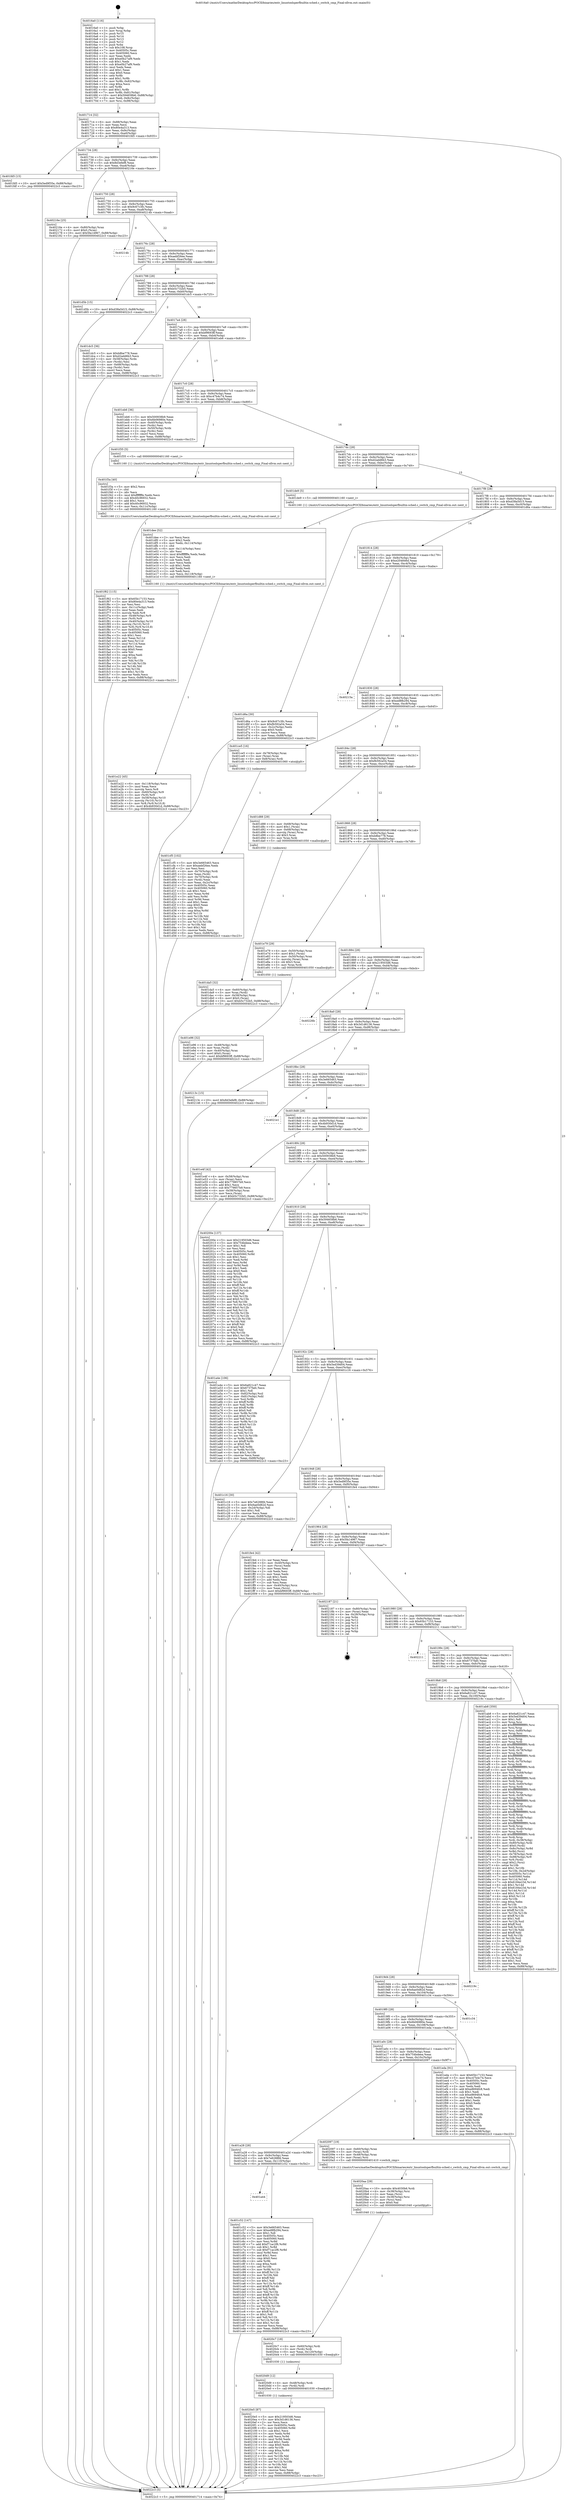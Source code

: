 digraph "0x4016a0" {
  label = "0x4016a0 (/mnt/c/Users/mathe/Desktop/tcc/POCII/binaries/extr_linuxtoolsperfbuiltin-sched.c_switch_cmp_Final-ollvm.out::main(0))"
  labelloc = "t"
  node[shape=record]

  Entry [label="",width=0.3,height=0.3,shape=circle,fillcolor=black,style=filled]
  "0x401714" [label="{
     0x401714 [32]\l
     | [instrs]\l
     &nbsp;&nbsp;0x401714 \<+6\>: mov -0x88(%rbp),%eax\l
     &nbsp;&nbsp;0x40171a \<+2\>: mov %eax,%ecx\l
     &nbsp;&nbsp;0x40171c \<+6\>: sub $0x80e4a313,%ecx\l
     &nbsp;&nbsp;0x401722 \<+6\>: mov %eax,-0x9c(%rbp)\l
     &nbsp;&nbsp;0x401728 \<+6\>: mov %ecx,-0xa0(%rbp)\l
     &nbsp;&nbsp;0x40172e \<+6\>: je 0000000000401fd5 \<main+0x935\>\l
  }"]
  "0x401fd5" [label="{
     0x401fd5 [15]\l
     | [instrs]\l
     &nbsp;&nbsp;0x401fd5 \<+10\>: movl $0x5ed9f35e,-0x88(%rbp)\l
     &nbsp;&nbsp;0x401fdf \<+5\>: jmp 00000000004022c3 \<main+0xc23\>\l
  }"]
  "0x401734" [label="{
     0x401734 [28]\l
     | [instrs]\l
     &nbsp;&nbsp;0x401734 \<+5\>: jmp 0000000000401739 \<main+0x99\>\l
     &nbsp;&nbsp;0x401739 \<+6\>: mov -0x9c(%rbp),%eax\l
     &nbsp;&nbsp;0x40173f \<+5\>: sub $0x8d3efef8,%eax\l
     &nbsp;&nbsp;0x401744 \<+6\>: mov %eax,-0xa4(%rbp)\l
     &nbsp;&nbsp;0x40174a \<+6\>: je 000000000040216e \<main+0xace\>\l
  }"]
  Exit [label="",width=0.3,height=0.3,shape=circle,fillcolor=black,style=filled,peripheries=2]
  "0x40216e" [label="{
     0x40216e [25]\l
     | [instrs]\l
     &nbsp;&nbsp;0x40216e \<+4\>: mov -0x80(%rbp),%rax\l
     &nbsp;&nbsp;0x402172 \<+6\>: movl $0x0,(%rax)\l
     &nbsp;&nbsp;0x402178 \<+10\>: movl $0x5fa14967,-0x88(%rbp)\l
     &nbsp;&nbsp;0x402182 \<+5\>: jmp 00000000004022c3 \<main+0xc23\>\l
  }"]
  "0x401750" [label="{
     0x401750 [28]\l
     | [instrs]\l
     &nbsp;&nbsp;0x401750 \<+5\>: jmp 0000000000401755 \<main+0xb5\>\l
     &nbsp;&nbsp;0x401755 \<+6\>: mov -0x9c(%rbp),%eax\l
     &nbsp;&nbsp;0x40175b \<+5\>: sub $0x9c67c3fc,%eax\l
     &nbsp;&nbsp;0x401760 \<+6\>: mov %eax,-0xa8(%rbp)\l
     &nbsp;&nbsp;0x401766 \<+6\>: je 000000000040214b \<main+0xaab\>\l
  }"]
  "0x4020e5" [label="{
     0x4020e5 [87]\l
     | [instrs]\l
     &nbsp;&nbsp;0x4020e5 \<+5\>: mov $0x219503d6,%eax\l
     &nbsp;&nbsp;0x4020ea \<+5\>: mov $0x3d1d6136,%esi\l
     &nbsp;&nbsp;0x4020ef \<+2\>: xor %ecx,%ecx\l
     &nbsp;&nbsp;0x4020f1 \<+7\>: mov 0x40505c,%edx\l
     &nbsp;&nbsp;0x4020f8 \<+8\>: mov 0x405060,%r8d\l
     &nbsp;&nbsp;0x402100 \<+3\>: sub $0x1,%ecx\l
     &nbsp;&nbsp;0x402103 \<+3\>: mov %edx,%r9d\l
     &nbsp;&nbsp;0x402106 \<+3\>: add %ecx,%r9d\l
     &nbsp;&nbsp;0x402109 \<+4\>: imul %r9d,%edx\l
     &nbsp;&nbsp;0x40210d \<+3\>: and $0x1,%edx\l
     &nbsp;&nbsp;0x402110 \<+3\>: cmp $0x0,%edx\l
     &nbsp;&nbsp;0x402113 \<+4\>: sete %r10b\l
     &nbsp;&nbsp;0x402117 \<+4\>: cmp $0xa,%r8d\l
     &nbsp;&nbsp;0x40211b \<+4\>: setl %r11b\l
     &nbsp;&nbsp;0x40211f \<+3\>: mov %r10b,%bl\l
     &nbsp;&nbsp;0x402122 \<+3\>: and %r11b,%bl\l
     &nbsp;&nbsp;0x402125 \<+3\>: xor %r11b,%r10b\l
     &nbsp;&nbsp;0x402128 \<+3\>: or %r10b,%bl\l
     &nbsp;&nbsp;0x40212b \<+3\>: test $0x1,%bl\l
     &nbsp;&nbsp;0x40212e \<+3\>: cmovne %esi,%eax\l
     &nbsp;&nbsp;0x402131 \<+6\>: mov %eax,-0x88(%rbp)\l
     &nbsp;&nbsp;0x402137 \<+5\>: jmp 00000000004022c3 \<main+0xc23\>\l
  }"]
  "0x40214b" [label="{
     0x40214b\l
  }", style=dashed]
  "0x40176c" [label="{
     0x40176c [28]\l
     | [instrs]\l
     &nbsp;&nbsp;0x40176c \<+5\>: jmp 0000000000401771 \<main+0xd1\>\l
     &nbsp;&nbsp;0x401771 \<+6\>: mov -0x9c(%rbp),%eax\l
     &nbsp;&nbsp;0x401777 \<+5\>: sub $0xaebf26ee,%eax\l
     &nbsp;&nbsp;0x40177c \<+6\>: mov %eax,-0xac(%rbp)\l
     &nbsp;&nbsp;0x401782 \<+6\>: je 0000000000401d5b \<main+0x6bb\>\l
  }"]
  "0x4020d9" [label="{
     0x4020d9 [12]\l
     | [instrs]\l
     &nbsp;&nbsp;0x4020d9 \<+4\>: mov -0x48(%rbp),%rdi\l
     &nbsp;&nbsp;0x4020dd \<+3\>: mov (%rdi),%rdi\l
     &nbsp;&nbsp;0x4020e0 \<+5\>: call 0000000000401030 \<free@plt\>\l
     | [calls]\l
     &nbsp;&nbsp;0x401030 \{1\} (unknown)\l
  }"]
  "0x401d5b" [label="{
     0x401d5b [15]\l
     | [instrs]\l
     &nbsp;&nbsp;0x401d5b \<+10\>: movl $0xd38a5d15,-0x88(%rbp)\l
     &nbsp;&nbsp;0x401d65 \<+5\>: jmp 00000000004022c3 \<main+0xc23\>\l
  }"]
  "0x401788" [label="{
     0x401788 [28]\l
     | [instrs]\l
     &nbsp;&nbsp;0x401788 \<+5\>: jmp 000000000040178d \<main+0xed\>\l
     &nbsp;&nbsp;0x40178d \<+6\>: mov -0x9c(%rbp),%eax\l
     &nbsp;&nbsp;0x401793 \<+5\>: sub $0xb5c732b5,%eax\l
     &nbsp;&nbsp;0x401798 \<+6\>: mov %eax,-0xb0(%rbp)\l
     &nbsp;&nbsp;0x40179e \<+6\>: je 0000000000401dc5 \<main+0x725\>\l
  }"]
  "0x4020c7" [label="{
     0x4020c7 [18]\l
     | [instrs]\l
     &nbsp;&nbsp;0x4020c7 \<+4\>: mov -0x60(%rbp),%rdi\l
     &nbsp;&nbsp;0x4020cb \<+3\>: mov (%rdi),%rdi\l
     &nbsp;&nbsp;0x4020ce \<+6\>: mov %eax,-0x120(%rbp)\l
     &nbsp;&nbsp;0x4020d4 \<+5\>: call 0000000000401030 \<free@plt\>\l
     | [calls]\l
     &nbsp;&nbsp;0x401030 \{1\} (unknown)\l
  }"]
  "0x401dc5" [label="{
     0x401dc5 [36]\l
     | [instrs]\l
     &nbsp;&nbsp;0x401dc5 \<+5\>: mov $0xb8be778,%eax\l
     &nbsp;&nbsp;0x401dca \<+5\>: mov $0xd2add6b3,%ecx\l
     &nbsp;&nbsp;0x401dcf \<+4\>: mov -0x58(%rbp),%rdx\l
     &nbsp;&nbsp;0x401dd3 \<+2\>: mov (%rdx),%esi\l
     &nbsp;&nbsp;0x401dd5 \<+4\>: mov -0x68(%rbp),%rdx\l
     &nbsp;&nbsp;0x401dd9 \<+2\>: cmp (%rdx),%esi\l
     &nbsp;&nbsp;0x401ddb \<+3\>: cmovl %ecx,%eax\l
     &nbsp;&nbsp;0x401dde \<+6\>: mov %eax,-0x88(%rbp)\l
     &nbsp;&nbsp;0x401de4 \<+5\>: jmp 00000000004022c3 \<main+0xc23\>\l
  }"]
  "0x4017a4" [label="{
     0x4017a4 [28]\l
     | [instrs]\l
     &nbsp;&nbsp;0x4017a4 \<+5\>: jmp 00000000004017a9 \<main+0x109\>\l
     &nbsp;&nbsp;0x4017a9 \<+6\>: mov -0x9c(%rbp),%eax\l
     &nbsp;&nbsp;0x4017af \<+5\>: sub $0xbf9693ff,%eax\l
     &nbsp;&nbsp;0x4017b4 \<+6\>: mov %eax,-0xb4(%rbp)\l
     &nbsp;&nbsp;0x4017ba \<+6\>: je 0000000000401eb6 \<main+0x816\>\l
  }"]
  "0x4020aa" [label="{
     0x4020aa [29]\l
     | [instrs]\l
     &nbsp;&nbsp;0x4020aa \<+10\>: movabs $0x4030b6,%rdi\l
     &nbsp;&nbsp;0x4020b4 \<+4\>: mov -0x38(%rbp),%rsi\l
     &nbsp;&nbsp;0x4020b8 \<+2\>: mov %eax,(%rsi)\l
     &nbsp;&nbsp;0x4020ba \<+4\>: mov -0x38(%rbp),%rsi\l
     &nbsp;&nbsp;0x4020be \<+2\>: mov (%rsi),%esi\l
     &nbsp;&nbsp;0x4020c0 \<+2\>: mov $0x0,%al\l
     &nbsp;&nbsp;0x4020c2 \<+5\>: call 0000000000401040 \<printf@plt\>\l
     | [calls]\l
     &nbsp;&nbsp;0x401040 \{1\} (unknown)\l
  }"]
  "0x401eb6" [label="{
     0x401eb6 [36]\l
     | [instrs]\l
     &nbsp;&nbsp;0x401eb6 \<+5\>: mov $0x500938b9,%eax\l
     &nbsp;&nbsp;0x401ebb \<+5\>: mov $0x6b06980e,%ecx\l
     &nbsp;&nbsp;0x401ec0 \<+4\>: mov -0x40(%rbp),%rdx\l
     &nbsp;&nbsp;0x401ec4 \<+2\>: mov (%rdx),%esi\l
     &nbsp;&nbsp;0x401ec6 \<+4\>: mov -0x50(%rbp),%rdx\l
     &nbsp;&nbsp;0x401eca \<+2\>: cmp (%rdx),%esi\l
     &nbsp;&nbsp;0x401ecc \<+3\>: cmovl %ecx,%eax\l
     &nbsp;&nbsp;0x401ecf \<+6\>: mov %eax,-0x88(%rbp)\l
     &nbsp;&nbsp;0x401ed5 \<+5\>: jmp 00000000004022c3 \<main+0xc23\>\l
  }"]
  "0x4017c0" [label="{
     0x4017c0 [28]\l
     | [instrs]\l
     &nbsp;&nbsp;0x4017c0 \<+5\>: jmp 00000000004017c5 \<main+0x125\>\l
     &nbsp;&nbsp;0x4017c5 \<+6\>: mov -0x9c(%rbp),%eax\l
     &nbsp;&nbsp;0x4017cb \<+5\>: sub $0xc47b4c74,%eax\l
     &nbsp;&nbsp;0x4017d0 \<+6\>: mov %eax,-0xb8(%rbp)\l
     &nbsp;&nbsp;0x4017d6 \<+6\>: je 0000000000401f35 \<main+0x895\>\l
  }"]
  "0x401f62" [label="{
     0x401f62 [115]\l
     | [instrs]\l
     &nbsp;&nbsp;0x401f62 \<+5\>: mov $0x65b17153,%ecx\l
     &nbsp;&nbsp;0x401f67 \<+5\>: mov $0x80e4a313,%edx\l
     &nbsp;&nbsp;0x401f6c \<+2\>: xor %esi,%esi\l
     &nbsp;&nbsp;0x401f6e \<+6\>: mov -0x11c(%rbp),%edi\l
     &nbsp;&nbsp;0x401f74 \<+3\>: imul %eax,%edi\l
     &nbsp;&nbsp;0x401f77 \<+3\>: movslq %edi,%r8\l
     &nbsp;&nbsp;0x401f7a \<+4\>: mov -0x48(%rbp),%r9\l
     &nbsp;&nbsp;0x401f7e \<+3\>: mov (%r9),%r9\l
     &nbsp;&nbsp;0x401f81 \<+4\>: mov -0x40(%rbp),%r10\l
     &nbsp;&nbsp;0x401f85 \<+3\>: movslq (%r10),%r10\l
     &nbsp;&nbsp;0x401f88 \<+4\>: mov %r8,(%r9,%r10,8)\l
     &nbsp;&nbsp;0x401f8c \<+7\>: mov 0x40505c,%eax\l
     &nbsp;&nbsp;0x401f93 \<+7\>: mov 0x405060,%edi\l
     &nbsp;&nbsp;0x401f9a \<+3\>: sub $0x1,%esi\l
     &nbsp;&nbsp;0x401f9d \<+3\>: mov %eax,%r11d\l
     &nbsp;&nbsp;0x401fa0 \<+3\>: add %esi,%r11d\l
     &nbsp;&nbsp;0x401fa3 \<+4\>: imul %r11d,%eax\l
     &nbsp;&nbsp;0x401fa7 \<+3\>: and $0x1,%eax\l
     &nbsp;&nbsp;0x401faa \<+3\>: cmp $0x0,%eax\l
     &nbsp;&nbsp;0x401fad \<+3\>: sete %bl\l
     &nbsp;&nbsp;0x401fb0 \<+3\>: cmp $0xa,%edi\l
     &nbsp;&nbsp;0x401fb3 \<+4\>: setl %r14b\l
     &nbsp;&nbsp;0x401fb7 \<+3\>: mov %bl,%r15b\l
     &nbsp;&nbsp;0x401fba \<+3\>: and %r14b,%r15b\l
     &nbsp;&nbsp;0x401fbd \<+3\>: xor %r14b,%bl\l
     &nbsp;&nbsp;0x401fc0 \<+3\>: or %bl,%r15b\l
     &nbsp;&nbsp;0x401fc3 \<+4\>: test $0x1,%r15b\l
     &nbsp;&nbsp;0x401fc7 \<+3\>: cmovne %edx,%ecx\l
     &nbsp;&nbsp;0x401fca \<+6\>: mov %ecx,-0x88(%rbp)\l
     &nbsp;&nbsp;0x401fd0 \<+5\>: jmp 00000000004022c3 \<main+0xc23\>\l
  }"]
  "0x401f35" [label="{
     0x401f35 [5]\l
     | [instrs]\l
     &nbsp;&nbsp;0x401f35 \<+5\>: call 0000000000401160 \<next_i\>\l
     | [calls]\l
     &nbsp;&nbsp;0x401160 \{1\} (/mnt/c/Users/mathe/Desktop/tcc/POCII/binaries/extr_linuxtoolsperfbuiltin-sched.c_switch_cmp_Final-ollvm.out::next_i)\l
  }"]
  "0x4017dc" [label="{
     0x4017dc [28]\l
     | [instrs]\l
     &nbsp;&nbsp;0x4017dc \<+5\>: jmp 00000000004017e1 \<main+0x141\>\l
     &nbsp;&nbsp;0x4017e1 \<+6\>: mov -0x9c(%rbp),%eax\l
     &nbsp;&nbsp;0x4017e7 \<+5\>: sub $0xd2add6b3,%eax\l
     &nbsp;&nbsp;0x4017ec \<+6\>: mov %eax,-0xbc(%rbp)\l
     &nbsp;&nbsp;0x4017f2 \<+6\>: je 0000000000401de9 \<main+0x749\>\l
  }"]
  "0x401f3a" [label="{
     0x401f3a [40]\l
     | [instrs]\l
     &nbsp;&nbsp;0x401f3a \<+5\>: mov $0x2,%ecx\l
     &nbsp;&nbsp;0x401f3f \<+1\>: cltd\l
     &nbsp;&nbsp;0x401f40 \<+2\>: idiv %ecx\l
     &nbsp;&nbsp;0x401f42 \<+6\>: imul $0xfffffffe,%edx,%ecx\l
     &nbsp;&nbsp;0x401f48 \<+6\>: sub $0x40c96932,%ecx\l
     &nbsp;&nbsp;0x401f4e \<+3\>: add $0x1,%ecx\l
     &nbsp;&nbsp;0x401f51 \<+6\>: add $0x40c96932,%ecx\l
     &nbsp;&nbsp;0x401f57 \<+6\>: mov %ecx,-0x11c(%rbp)\l
     &nbsp;&nbsp;0x401f5d \<+5\>: call 0000000000401160 \<next_i\>\l
     | [calls]\l
     &nbsp;&nbsp;0x401160 \{1\} (/mnt/c/Users/mathe/Desktop/tcc/POCII/binaries/extr_linuxtoolsperfbuiltin-sched.c_switch_cmp_Final-ollvm.out::next_i)\l
  }"]
  "0x401de9" [label="{
     0x401de9 [5]\l
     | [instrs]\l
     &nbsp;&nbsp;0x401de9 \<+5\>: call 0000000000401160 \<next_i\>\l
     | [calls]\l
     &nbsp;&nbsp;0x401160 \{1\} (/mnt/c/Users/mathe/Desktop/tcc/POCII/binaries/extr_linuxtoolsperfbuiltin-sched.c_switch_cmp_Final-ollvm.out::next_i)\l
  }"]
  "0x4017f8" [label="{
     0x4017f8 [28]\l
     | [instrs]\l
     &nbsp;&nbsp;0x4017f8 \<+5\>: jmp 00000000004017fd \<main+0x15d\>\l
     &nbsp;&nbsp;0x4017fd \<+6\>: mov -0x9c(%rbp),%eax\l
     &nbsp;&nbsp;0x401803 \<+5\>: sub $0xd38a5d15,%eax\l
     &nbsp;&nbsp;0x401808 \<+6\>: mov %eax,-0xc0(%rbp)\l
     &nbsp;&nbsp;0x40180e \<+6\>: je 0000000000401d6a \<main+0x6ca\>\l
  }"]
  "0x401e96" [label="{
     0x401e96 [32]\l
     | [instrs]\l
     &nbsp;&nbsp;0x401e96 \<+4\>: mov -0x48(%rbp),%rdi\l
     &nbsp;&nbsp;0x401e9a \<+3\>: mov %rax,(%rdi)\l
     &nbsp;&nbsp;0x401e9d \<+4\>: mov -0x40(%rbp),%rax\l
     &nbsp;&nbsp;0x401ea1 \<+6\>: movl $0x0,(%rax)\l
     &nbsp;&nbsp;0x401ea7 \<+10\>: movl $0xbf9693ff,-0x88(%rbp)\l
     &nbsp;&nbsp;0x401eb1 \<+5\>: jmp 00000000004022c3 \<main+0xc23\>\l
  }"]
  "0x401d6a" [label="{
     0x401d6a [30]\l
     | [instrs]\l
     &nbsp;&nbsp;0x401d6a \<+5\>: mov $0x9c67c3fc,%eax\l
     &nbsp;&nbsp;0x401d6f \<+5\>: mov $0xfb592a54,%ecx\l
     &nbsp;&nbsp;0x401d74 \<+3\>: mov -0x2c(%rbp),%edx\l
     &nbsp;&nbsp;0x401d77 \<+3\>: cmp $0x0,%edx\l
     &nbsp;&nbsp;0x401d7a \<+3\>: cmove %ecx,%eax\l
     &nbsp;&nbsp;0x401d7d \<+6\>: mov %eax,-0x88(%rbp)\l
     &nbsp;&nbsp;0x401d83 \<+5\>: jmp 00000000004022c3 \<main+0xc23\>\l
  }"]
  "0x401814" [label="{
     0x401814 [28]\l
     | [instrs]\l
     &nbsp;&nbsp;0x401814 \<+5\>: jmp 0000000000401819 \<main+0x179\>\l
     &nbsp;&nbsp;0x401819 \<+6\>: mov -0x9c(%rbp),%eax\l
     &nbsp;&nbsp;0x40181f \<+5\>: sub $0xe204846d,%eax\l
     &nbsp;&nbsp;0x401824 \<+6\>: mov %eax,-0xc4(%rbp)\l
     &nbsp;&nbsp;0x40182a \<+6\>: je 000000000040215a \<main+0xaba\>\l
  }"]
  "0x401e22" [label="{
     0x401e22 [45]\l
     | [instrs]\l
     &nbsp;&nbsp;0x401e22 \<+6\>: mov -0x118(%rbp),%ecx\l
     &nbsp;&nbsp;0x401e28 \<+3\>: imul %eax,%ecx\l
     &nbsp;&nbsp;0x401e2b \<+3\>: movslq %ecx,%r8\l
     &nbsp;&nbsp;0x401e2e \<+4\>: mov -0x60(%rbp),%r9\l
     &nbsp;&nbsp;0x401e32 \<+3\>: mov (%r9),%r9\l
     &nbsp;&nbsp;0x401e35 \<+4\>: mov -0x58(%rbp),%r10\l
     &nbsp;&nbsp;0x401e39 \<+3\>: movslq (%r10),%r10\l
     &nbsp;&nbsp;0x401e3c \<+4\>: mov %r8,(%r9,%r10,8)\l
     &nbsp;&nbsp;0x401e40 \<+10\>: movl $0x4b930d1d,-0x88(%rbp)\l
     &nbsp;&nbsp;0x401e4a \<+5\>: jmp 00000000004022c3 \<main+0xc23\>\l
  }"]
  "0x40215a" [label="{
     0x40215a\l
  }", style=dashed]
  "0x401830" [label="{
     0x401830 [28]\l
     | [instrs]\l
     &nbsp;&nbsp;0x401830 \<+5\>: jmp 0000000000401835 \<main+0x195\>\l
     &nbsp;&nbsp;0x401835 \<+6\>: mov -0x9c(%rbp),%eax\l
     &nbsp;&nbsp;0x40183b \<+5\>: sub $0xed8fb294,%eax\l
     &nbsp;&nbsp;0x401840 \<+6\>: mov %eax,-0xc8(%rbp)\l
     &nbsp;&nbsp;0x401846 \<+6\>: je 0000000000401ce5 \<main+0x645\>\l
  }"]
  "0x401dee" [label="{
     0x401dee [52]\l
     | [instrs]\l
     &nbsp;&nbsp;0x401dee \<+2\>: xor %ecx,%ecx\l
     &nbsp;&nbsp;0x401df0 \<+5\>: mov $0x2,%edx\l
     &nbsp;&nbsp;0x401df5 \<+6\>: mov %edx,-0x114(%rbp)\l
     &nbsp;&nbsp;0x401dfb \<+1\>: cltd\l
     &nbsp;&nbsp;0x401dfc \<+6\>: mov -0x114(%rbp),%esi\l
     &nbsp;&nbsp;0x401e02 \<+2\>: idiv %esi\l
     &nbsp;&nbsp;0x401e04 \<+6\>: imul $0xfffffffe,%edx,%edx\l
     &nbsp;&nbsp;0x401e0a \<+2\>: mov %ecx,%edi\l
     &nbsp;&nbsp;0x401e0c \<+2\>: sub %edx,%edi\l
     &nbsp;&nbsp;0x401e0e \<+2\>: mov %ecx,%edx\l
     &nbsp;&nbsp;0x401e10 \<+3\>: sub $0x1,%edx\l
     &nbsp;&nbsp;0x401e13 \<+2\>: add %edx,%edi\l
     &nbsp;&nbsp;0x401e15 \<+2\>: sub %edi,%ecx\l
     &nbsp;&nbsp;0x401e17 \<+6\>: mov %ecx,-0x118(%rbp)\l
     &nbsp;&nbsp;0x401e1d \<+5\>: call 0000000000401160 \<next_i\>\l
     | [calls]\l
     &nbsp;&nbsp;0x401160 \{1\} (/mnt/c/Users/mathe/Desktop/tcc/POCII/binaries/extr_linuxtoolsperfbuiltin-sched.c_switch_cmp_Final-ollvm.out::next_i)\l
  }"]
  "0x401ce5" [label="{
     0x401ce5 [16]\l
     | [instrs]\l
     &nbsp;&nbsp;0x401ce5 \<+4\>: mov -0x78(%rbp),%rax\l
     &nbsp;&nbsp;0x401ce9 \<+3\>: mov (%rax),%rax\l
     &nbsp;&nbsp;0x401cec \<+4\>: mov 0x8(%rax),%rdi\l
     &nbsp;&nbsp;0x401cf0 \<+5\>: call 0000000000401060 \<atoi@plt\>\l
     | [calls]\l
     &nbsp;&nbsp;0x401060 \{1\} (unknown)\l
  }"]
  "0x40184c" [label="{
     0x40184c [28]\l
     | [instrs]\l
     &nbsp;&nbsp;0x40184c \<+5\>: jmp 0000000000401851 \<main+0x1b1\>\l
     &nbsp;&nbsp;0x401851 \<+6\>: mov -0x9c(%rbp),%eax\l
     &nbsp;&nbsp;0x401857 \<+5\>: sub $0xfb592a54,%eax\l
     &nbsp;&nbsp;0x40185c \<+6\>: mov %eax,-0xcc(%rbp)\l
     &nbsp;&nbsp;0x401862 \<+6\>: je 0000000000401d88 \<main+0x6e8\>\l
  }"]
  "0x401da5" [label="{
     0x401da5 [32]\l
     | [instrs]\l
     &nbsp;&nbsp;0x401da5 \<+4\>: mov -0x60(%rbp),%rdi\l
     &nbsp;&nbsp;0x401da9 \<+3\>: mov %rax,(%rdi)\l
     &nbsp;&nbsp;0x401dac \<+4\>: mov -0x58(%rbp),%rax\l
     &nbsp;&nbsp;0x401db0 \<+6\>: movl $0x0,(%rax)\l
     &nbsp;&nbsp;0x401db6 \<+10\>: movl $0xb5c732b5,-0x88(%rbp)\l
     &nbsp;&nbsp;0x401dc0 \<+5\>: jmp 00000000004022c3 \<main+0xc23\>\l
  }"]
  "0x401d88" [label="{
     0x401d88 [29]\l
     | [instrs]\l
     &nbsp;&nbsp;0x401d88 \<+4\>: mov -0x68(%rbp),%rax\l
     &nbsp;&nbsp;0x401d8c \<+6\>: movl $0x1,(%rax)\l
     &nbsp;&nbsp;0x401d92 \<+4\>: mov -0x68(%rbp),%rax\l
     &nbsp;&nbsp;0x401d96 \<+3\>: movslq (%rax),%rax\l
     &nbsp;&nbsp;0x401d99 \<+4\>: shl $0x3,%rax\l
     &nbsp;&nbsp;0x401d9d \<+3\>: mov %rax,%rdi\l
     &nbsp;&nbsp;0x401da0 \<+5\>: call 0000000000401050 \<malloc@plt\>\l
     | [calls]\l
     &nbsp;&nbsp;0x401050 \{1\} (unknown)\l
  }"]
  "0x401868" [label="{
     0x401868 [28]\l
     | [instrs]\l
     &nbsp;&nbsp;0x401868 \<+5\>: jmp 000000000040186d \<main+0x1cd\>\l
     &nbsp;&nbsp;0x40186d \<+6\>: mov -0x9c(%rbp),%eax\l
     &nbsp;&nbsp;0x401873 \<+5\>: sub $0xb8be778,%eax\l
     &nbsp;&nbsp;0x401878 \<+6\>: mov %eax,-0xd0(%rbp)\l
     &nbsp;&nbsp;0x40187e \<+6\>: je 0000000000401e79 \<main+0x7d9\>\l
  }"]
  "0x401cf5" [label="{
     0x401cf5 [102]\l
     | [instrs]\l
     &nbsp;&nbsp;0x401cf5 \<+5\>: mov $0x3e665463,%ecx\l
     &nbsp;&nbsp;0x401cfa \<+5\>: mov $0xaebf26ee,%edx\l
     &nbsp;&nbsp;0x401cff \<+2\>: xor %esi,%esi\l
     &nbsp;&nbsp;0x401d01 \<+4\>: mov -0x70(%rbp),%rdi\l
     &nbsp;&nbsp;0x401d05 \<+2\>: mov %eax,(%rdi)\l
     &nbsp;&nbsp;0x401d07 \<+4\>: mov -0x70(%rbp),%rdi\l
     &nbsp;&nbsp;0x401d0b \<+2\>: mov (%rdi),%eax\l
     &nbsp;&nbsp;0x401d0d \<+3\>: mov %eax,-0x2c(%rbp)\l
     &nbsp;&nbsp;0x401d10 \<+7\>: mov 0x40505c,%eax\l
     &nbsp;&nbsp;0x401d17 \<+8\>: mov 0x405060,%r8d\l
     &nbsp;&nbsp;0x401d1f \<+3\>: sub $0x1,%esi\l
     &nbsp;&nbsp;0x401d22 \<+3\>: mov %eax,%r9d\l
     &nbsp;&nbsp;0x401d25 \<+3\>: add %esi,%r9d\l
     &nbsp;&nbsp;0x401d28 \<+4\>: imul %r9d,%eax\l
     &nbsp;&nbsp;0x401d2c \<+3\>: and $0x1,%eax\l
     &nbsp;&nbsp;0x401d2f \<+3\>: cmp $0x0,%eax\l
     &nbsp;&nbsp;0x401d32 \<+4\>: sete %r10b\l
     &nbsp;&nbsp;0x401d36 \<+4\>: cmp $0xa,%r8d\l
     &nbsp;&nbsp;0x401d3a \<+4\>: setl %r11b\l
     &nbsp;&nbsp;0x401d3e \<+3\>: mov %r10b,%bl\l
     &nbsp;&nbsp;0x401d41 \<+3\>: and %r11b,%bl\l
     &nbsp;&nbsp;0x401d44 \<+3\>: xor %r11b,%r10b\l
     &nbsp;&nbsp;0x401d47 \<+3\>: or %r10b,%bl\l
     &nbsp;&nbsp;0x401d4a \<+3\>: test $0x1,%bl\l
     &nbsp;&nbsp;0x401d4d \<+3\>: cmovne %edx,%ecx\l
     &nbsp;&nbsp;0x401d50 \<+6\>: mov %ecx,-0x88(%rbp)\l
     &nbsp;&nbsp;0x401d56 \<+5\>: jmp 00000000004022c3 \<main+0xc23\>\l
  }"]
  "0x401e79" [label="{
     0x401e79 [29]\l
     | [instrs]\l
     &nbsp;&nbsp;0x401e79 \<+4\>: mov -0x50(%rbp),%rax\l
     &nbsp;&nbsp;0x401e7d \<+6\>: movl $0x1,(%rax)\l
     &nbsp;&nbsp;0x401e83 \<+4\>: mov -0x50(%rbp),%rax\l
     &nbsp;&nbsp;0x401e87 \<+3\>: movslq (%rax),%rax\l
     &nbsp;&nbsp;0x401e8a \<+4\>: shl $0x3,%rax\l
     &nbsp;&nbsp;0x401e8e \<+3\>: mov %rax,%rdi\l
     &nbsp;&nbsp;0x401e91 \<+5\>: call 0000000000401050 \<malloc@plt\>\l
     | [calls]\l
     &nbsp;&nbsp;0x401050 \{1\} (unknown)\l
  }"]
  "0x401884" [label="{
     0x401884 [28]\l
     | [instrs]\l
     &nbsp;&nbsp;0x401884 \<+5\>: jmp 0000000000401889 \<main+0x1e9\>\l
     &nbsp;&nbsp;0x401889 \<+6\>: mov -0x9c(%rbp),%eax\l
     &nbsp;&nbsp;0x40188f \<+5\>: sub $0x219503d6,%eax\l
     &nbsp;&nbsp;0x401894 \<+6\>: mov %eax,-0xd4(%rbp)\l
     &nbsp;&nbsp;0x40189a \<+6\>: je 000000000040226b \<main+0xbcb\>\l
  }"]
  "0x401a44" [label="{
     0x401a44\l
  }", style=dashed]
  "0x40226b" [label="{
     0x40226b\l
  }", style=dashed]
  "0x4018a0" [label="{
     0x4018a0 [28]\l
     | [instrs]\l
     &nbsp;&nbsp;0x4018a0 \<+5\>: jmp 00000000004018a5 \<main+0x205\>\l
     &nbsp;&nbsp;0x4018a5 \<+6\>: mov -0x9c(%rbp),%eax\l
     &nbsp;&nbsp;0x4018ab \<+5\>: sub $0x3d1d6136,%eax\l
     &nbsp;&nbsp;0x4018b0 \<+6\>: mov %eax,-0xd8(%rbp)\l
     &nbsp;&nbsp;0x4018b6 \<+6\>: je 000000000040213c \<main+0xa9c\>\l
  }"]
  "0x401c52" [label="{
     0x401c52 [147]\l
     | [instrs]\l
     &nbsp;&nbsp;0x401c52 \<+5\>: mov $0x3e665463,%eax\l
     &nbsp;&nbsp;0x401c57 \<+5\>: mov $0xed8fb294,%ecx\l
     &nbsp;&nbsp;0x401c5c \<+2\>: mov $0x1,%dl\l
     &nbsp;&nbsp;0x401c5e \<+7\>: mov 0x40505c,%esi\l
     &nbsp;&nbsp;0x401c65 \<+7\>: mov 0x405060,%edi\l
     &nbsp;&nbsp;0x401c6c \<+3\>: mov %esi,%r8d\l
     &nbsp;&nbsp;0x401c6f \<+7\>: add $0xf71ac2f6,%r8d\l
     &nbsp;&nbsp;0x401c76 \<+4\>: sub $0x1,%r8d\l
     &nbsp;&nbsp;0x401c7a \<+7\>: sub $0xf71ac2f6,%r8d\l
     &nbsp;&nbsp;0x401c81 \<+4\>: imul %r8d,%esi\l
     &nbsp;&nbsp;0x401c85 \<+3\>: and $0x1,%esi\l
     &nbsp;&nbsp;0x401c88 \<+3\>: cmp $0x0,%esi\l
     &nbsp;&nbsp;0x401c8b \<+4\>: sete %r9b\l
     &nbsp;&nbsp;0x401c8f \<+3\>: cmp $0xa,%edi\l
     &nbsp;&nbsp;0x401c92 \<+4\>: setl %r10b\l
     &nbsp;&nbsp;0x401c96 \<+3\>: mov %r9b,%r11b\l
     &nbsp;&nbsp;0x401c99 \<+4\>: xor $0xff,%r11b\l
     &nbsp;&nbsp;0x401c9d \<+3\>: mov %r10b,%bl\l
     &nbsp;&nbsp;0x401ca0 \<+3\>: xor $0xff,%bl\l
     &nbsp;&nbsp;0x401ca3 \<+3\>: xor $0x1,%dl\l
     &nbsp;&nbsp;0x401ca6 \<+3\>: mov %r11b,%r14b\l
     &nbsp;&nbsp;0x401ca9 \<+4\>: and $0xff,%r14b\l
     &nbsp;&nbsp;0x401cad \<+3\>: and %dl,%r9b\l
     &nbsp;&nbsp;0x401cb0 \<+3\>: mov %bl,%r15b\l
     &nbsp;&nbsp;0x401cb3 \<+4\>: and $0xff,%r15b\l
     &nbsp;&nbsp;0x401cb7 \<+3\>: and %dl,%r10b\l
     &nbsp;&nbsp;0x401cba \<+3\>: or %r9b,%r14b\l
     &nbsp;&nbsp;0x401cbd \<+3\>: or %r10b,%r15b\l
     &nbsp;&nbsp;0x401cc0 \<+3\>: xor %r15b,%r14b\l
     &nbsp;&nbsp;0x401cc3 \<+3\>: or %bl,%r11b\l
     &nbsp;&nbsp;0x401cc6 \<+4\>: xor $0xff,%r11b\l
     &nbsp;&nbsp;0x401cca \<+3\>: or $0x1,%dl\l
     &nbsp;&nbsp;0x401ccd \<+3\>: and %dl,%r11b\l
     &nbsp;&nbsp;0x401cd0 \<+3\>: or %r11b,%r14b\l
     &nbsp;&nbsp;0x401cd3 \<+4\>: test $0x1,%r14b\l
     &nbsp;&nbsp;0x401cd7 \<+3\>: cmovne %ecx,%eax\l
     &nbsp;&nbsp;0x401cda \<+6\>: mov %eax,-0x88(%rbp)\l
     &nbsp;&nbsp;0x401ce0 \<+5\>: jmp 00000000004022c3 \<main+0xc23\>\l
  }"]
  "0x40213c" [label="{
     0x40213c [15]\l
     | [instrs]\l
     &nbsp;&nbsp;0x40213c \<+10\>: movl $0x8d3efef8,-0x88(%rbp)\l
     &nbsp;&nbsp;0x402146 \<+5\>: jmp 00000000004022c3 \<main+0xc23\>\l
  }"]
  "0x4018bc" [label="{
     0x4018bc [28]\l
     | [instrs]\l
     &nbsp;&nbsp;0x4018bc \<+5\>: jmp 00000000004018c1 \<main+0x221\>\l
     &nbsp;&nbsp;0x4018c1 \<+6\>: mov -0x9c(%rbp),%eax\l
     &nbsp;&nbsp;0x4018c7 \<+5\>: sub $0x3e665463,%eax\l
     &nbsp;&nbsp;0x4018cc \<+6\>: mov %eax,-0xdc(%rbp)\l
     &nbsp;&nbsp;0x4018d2 \<+6\>: je 00000000004021e1 \<main+0xb41\>\l
  }"]
  "0x401a28" [label="{
     0x401a28 [28]\l
     | [instrs]\l
     &nbsp;&nbsp;0x401a28 \<+5\>: jmp 0000000000401a2d \<main+0x38d\>\l
     &nbsp;&nbsp;0x401a2d \<+6\>: mov -0x9c(%rbp),%eax\l
     &nbsp;&nbsp;0x401a33 \<+5\>: sub $0x7e6288fd,%eax\l
     &nbsp;&nbsp;0x401a38 \<+6\>: mov %eax,-0x110(%rbp)\l
     &nbsp;&nbsp;0x401a3e \<+6\>: je 0000000000401c52 \<main+0x5b2\>\l
  }"]
  "0x4021e1" [label="{
     0x4021e1\l
  }", style=dashed]
  "0x4018d8" [label="{
     0x4018d8 [28]\l
     | [instrs]\l
     &nbsp;&nbsp;0x4018d8 \<+5\>: jmp 00000000004018dd \<main+0x23d\>\l
     &nbsp;&nbsp;0x4018dd \<+6\>: mov -0x9c(%rbp),%eax\l
     &nbsp;&nbsp;0x4018e3 \<+5\>: sub $0x4b930d1d,%eax\l
     &nbsp;&nbsp;0x4018e8 \<+6\>: mov %eax,-0xe0(%rbp)\l
     &nbsp;&nbsp;0x4018ee \<+6\>: je 0000000000401e4f \<main+0x7af\>\l
  }"]
  "0x402097" [label="{
     0x402097 [19]\l
     | [instrs]\l
     &nbsp;&nbsp;0x402097 \<+4\>: mov -0x60(%rbp),%rax\l
     &nbsp;&nbsp;0x40209b \<+3\>: mov (%rax),%rdi\l
     &nbsp;&nbsp;0x40209e \<+4\>: mov -0x48(%rbp),%rax\l
     &nbsp;&nbsp;0x4020a2 \<+3\>: mov (%rax),%rsi\l
     &nbsp;&nbsp;0x4020a5 \<+5\>: call 0000000000401410 \<switch_cmp\>\l
     | [calls]\l
     &nbsp;&nbsp;0x401410 \{1\} (/mnt/c/Users/mathe/Desktop/tcc/POCII/binaries/extr_linuxtoolsperfbuiltin-sched.c_switch_cmp_Final-ollvm.out::switch_cmp)\l
  }"]
  "0x401e4f" [label="{
     0x401e4f [42]\l
     | [instrs]\l
     &nbsp;&nbsp;0x401e4f \<+4\>: mov -0x58(%rbp),%rax\l
     &nbsp;&nbsp;0x401e53 \<+2\>: mov (%rax),%ecx\l
     &nbsp;&nbsp;0x401e55 \<+6\>: add $0x779857b9,%ecx\l
     &nbsp;&nbsp;0x401e5b \<+3\>: add $0x1,%ecx\l
     &nbsp;&nbsp;0x401e5e \<+6\>: sub $0x779857b9,%ecx\l
     &nbsp;&nbsp;0x401e64 \<+4\>: mov -0x58(%rbp),%rax\l
     &nbsp;&nbsp;0x401e68 \<+2\>: mov %ecx,(%rax)\l
     &nbsp;&nbsp;0x401e6a \<+10\>: movl $0xb5c732b5,-0x88(%rbp)\l
     &nbsp;&nbsp;0x401e74 \<+5\>: jmp 00000000004022c3 \<main+0xc23\>\l
  }"]
  "0x4018f4" [label="{
     0x4018f4 [28]\l
     | [instrs]\l
     &nbsp;&nbsp;0x4018f4 \<+5\>: jmp 00000000004018f9 \<main+0x259\>\l
     &nbsp;&nbsp;0x4018f9 \<+6\>: mov -0x9c(%rbp),%eax\l
     &nbsp;&nbsp;0x4018ff \<+5\>: sub $0x500938b9,%eax\l
     &nbsp;&nbsp;0x401904 \<+6\>: mov %eax,-0xe4(%rbp)\l
     &nbsp;&nbsp;0x40190a \<+6\>: je 000000000040200e \<main+0x96e\>\l
  }"]
  "0x401a0c" [label="{
     0x401a0c [28]\l
     | [instrs]\l
     &nbsp;&nbsp;0x401a0c \<+5\>: jmp 0000000000401a11 \<main+0x371\>\l
     &nbsp;&nbsp;0x401a11 \<+6\>: mov -0x9c(%rbp),%eax\l
     &nbsp;&nbsp;0x401a17 \<+5\>: sub $0x754bdeea,%eax\l
     &nbsp;&nbsp;0x401a1c \<+6\>: mov %eax,-0x10c(%rbp)\l
     &nbsp;&nbsp;0x401a22 \<+6\>: je 0000000000402097 \<main+0x9f7\>\l
  }"]
  "0x40200e" [label="{
     0x40200e [137]\l
     | [instrs]\l
     &nbsp;&nbsp;0x40200e \<+5\>: mov $0x219503d6,%eax\l
     &nbsp;&nbsp;0x402013 \<+5\>: mov $0x754bdeea,%ecx\l
     &nbsp;&nbsp;0x402018 \<+2\>: mov $0x1,%dl\l
     &nbsp;&nbsp;0x40201a \<+2\>: xor %esi,%esi\l
     &nbsp;&nbsp;0x40201c \<+7\>: mov 0x40505c,%edi\l
     &nbsp;&nbsp;0x402023 \<+8\>: mov 0x405060,%r8d\l
     &nbsp;&nbsp;0x40202b \<+3\>: sub $0x1,%esi\l
     &nbsp;&nbsp;0x40202e \<+3\>: mov %edi,%r9d\l
     &nbsp;&nbsp;0x402031 \<+3\>: add %esi,%r9d\l
     &nbsp;&nbsp;0x402034 \<+4\>: imul %r9d,%edi\l
     &nbsp;&nbsp;0x402038 \<+3\>: and $0x1,%edi\l
     &nbsp;&nbsp;0x40203b \<+3\>: cmp $0x0,%edi\l
     &nbsp;&nbsp;0x40203e \<+4\>: sete %r10b\l
     &nbsp;&nbsp;0x402042 \<+4\>: cmp $0xa,%r8d\l
     &nbsp;&nbsp;0x402046 \<+4\>: setl %r11b\l
     &nbsp;&nbsp;0x40204a \<+3\>: mov %r10b,%bl\l
     &nbsp;&nbsp;0x40204d \<+3\>: xor $0xff,%bl\l
     &nbsp;&nbsp;0x402050 \<+3\>: mov %r11b,%r14b\l
     &nbsp;&nbsp;0x402053 \<+4\>: xor $0xff,%r14b\l
     &nbsp;&nbsp;0x402057 \<+3\>: xor $0x0,%dl\l
     &nbsp;&nbsp;0x40205a \<+3\>: mov %bl,%r15b\l
     &nbsp;&nbsp;0x40205d \<+4\>: and $0x0,%r15b\l
     &nbsp;&nbsp;0x402061 \<+3\>: and %dl,%r10b\l
     &nbsp;&nbsp;0x402064 \<+3\>: mov %r14b,%r12b\l
     &nbsp;&nbsp;0x402067 \<+4\>: and $0x0,%r12b\l
     &nbsp;&nbsp;0x40206b \<+3\>: and %dl,%r11b\l
     &nbsp;&nbsp;0x40206e \<+3\>: or %r10b,%r15b\l
     &nbsp;&nbsp;0x402071 \<+3\>: or %r11b,%r12b\l
     &nbsp;&nbsp;0x402074 \<+3\>: xor %r12b,%r15b\l
     &nbsp;&nbsp;0x402077 \<+3\>: or %r14b,%bl\l
     &nbsp;&nbsp;0x40207a \<+3\>: xor $0xff,%bl\l
     &nbsp;&nbsp;0x40207d \<+3\>: or $0x0,%dl\l
     &nbsp;&nbsp;0x402080 \<+2\>: and %dl,%bl\l
     &nbsp;&nbsp;0x402082 \<+3\>: or %bl,%r15b\l
     &nbsp;&nbsp;0x402085 \<+4\>: test $0x1,%r15b\l
     &nbsp;&nbsp;0x402089 \<+3\>: cmovne %ecx,%eax\l
     &nbsp;&nbsp;0x40208c \<+6\>: mov %eax,-0x88(%rbp)\l
     &nbsp;&nbsp;0x402092 \<+5\>: jmp 00000000004022c3 \<main+0xc23\>\l
  }"]
  "0x401910" [label="{
     0x401910 [28]\l
     | [instrs]\l
     &nbsp;&nbsp;0x401910 \<+5\>: jmp 0000000000401915 \<main+0x275\>\l
     &nbsp;&nbsp;0x401915 \<+6\>: mov -0x9c(%rbp),%eax\l
     &nbsp;&nbsp;0x40191b \<+5\>: sub $0x594658b6,%eax\l
     &nbsp;&nbsp;0x401920 \<+6\>: mov %eax,-0xe8(%rbp)\l
     &nbsp;&nbsp;0x401926 \<+6\>: je 0000000000401a4e \<main+0x3ae\>\l
  }"]
  "0x401eda" [label="{
     0x401eda [91]\l
     | [instrs]\l
     &nbsp;&nbsp;0x401eda \<+5\>: mov $0x65b17153,%eax\l
     &nbsp;&nbsp;0x401edf \<+5\>: mov $0xc47b4c74,%ecx\l
     &nbsp;&nbsp;0x401ee4 \<+7\>: mov 0x40505c,%edx\l
     &nbsp;&nbsp;0x401eeb \<+7\>: mov 0x405060,%esi\l
     &nbsp;&nbsp;0x401ef2 \<+2\>: mov %edx,%edi\l
     &nbsp;&nbsp;0x401ef4 \<+6\>: add $0xe8694fc8,%edi\l
     &nbsp;&nbsp;0x401efa \<+3\>: sub $0x1,%edi\l
     &nbsp;&nbsp;0x401efd \<+6\>: sub $0xe8694fc8,%edi\l
     &nbsp;&nbsp;0x401f03 \<+3\>: imul %edi,%edx\l
     &nbsp;&nbsp;0x401f06 \<+3\>: and $0x1,%edx\l
     &nbsp;&nbsp;0x401f09 \<+3\>: cmp $0x0,%edx\l
     &nbsp;&nbsp;0x401f0c \<+4\>: sete %r8b\l
     &nbsp;&nbsp;0x401f10 \<+3\>: cmp $0xa,%esi\l
     &nbsp;&nbsp;0x401f13 \<+4\>: setl %r9b\l
     &nbsp;&nbsp;0x401f17 \<+3\>: mov %r8b,%r10b\l
     &nbsp;&nbsp;0x401f1a \<+3\>: and %r9b,%r10b\l
     &nbsp;&nbsp;0x401f1d \<+3\>: xor %r9b,%r8b\l
     &nbsp;&nbsp;0x401f20 \<+3\>: or %r8b,%r10b\l
     &nbsp;&nbsp;0x401f23 \<+4\>: test $0x1,%r10b\l
     &nbsp;&nbsp;0x401f27 \<+3\>: cmovne %ecx,%eax\l
     &nbsp;&nbsp;0x401f2a \<+6\>: mov %eax,-0x88(%rbp)\l
     &nbsp;&nbsp;0x401f30 \<+5\>: jmp 00000000004022c3 \<main+0xc23\>\l
  }"]
  "0x401a4e" [label="{
     0x401a4e [106]\l
     | [instrs]\l
     &nbsp;&nbsp;0x401a4e \<+5\>: mov $0x6a821c47,%eax\l
     &nbsp;&nbsp;0x401a53 \<+5\>: mov $0x6737fafc,%ecx\l
     &nbsp;&nbsp;0x401a58 \<+2\>: mov $0x1,%dl\l
     &nbsp;&nbsp;0x401a5a \<+7\>: mov -0x82(%rbp),%sil\l
     &nbsp;&nbsp;0x401a61 \<+7\>: mov -0x81(%rbp),%dil\l
     &nbsp;&nbsp;0x401a68 \<+3\>: mov %sil,%r8b\l
     &nbsp;&nbsp;0x401a6b \<+4\>: xor $0xff,%r8b\l
     &nbsp;&nbsp;0x401a6f \<+3\>: mov %dil,%r9b\l
     &nbsp;&nbsp;0x401a72 \<+4\>: xor $0xff,%r9b\l
     &nbsp;&nbsp;0x401a76 \<+3\>: xor $0x0,%dl\l
     &nbsp;&nbsp;0x401a79 \<+3\>: mov %r8b,%r10b\l
     &nbsp;&nbsp;0x401a7c \<+4\>: and $0x0,%r10b\l
     &nbsp;&nbsp;0x401a80 \<+3\>: and %dl,%sil\l
     &nbsp;&nbsp;0x401a83 \<+3\>: mov %r9b,%r11b\l
     &nbsp;&nbsp;0x401a86 \<+4\>: and $0x0,%r11b\l
     &nbsp;&nbsp;0x401a8a \<+3\>: and %dl,%dil\l
     &nbsp;&nbsp;0x401a8d \<+3\>: or %sil,%r10b\l
     &nbsp;&nbsp;0x401a90 \<+3\>: or %dil,%r11b\l
     &nbsp;&nbsp;0x401a93 \<+3\>: xor %r11b,%r10b\l
     &nbsp;&nbsp;0x401a96 \<+3\>: or %r9b,%r8b\l
     &nbsp;&nbsp;0x401a99 \<+4\>: xor $0xff,%r8b\l
     &nbsp;&nbsp;0x401a9d \<+3\>: or $0x0,%dl\l
     &nbsp;&nbsp;0x401aa0 \<+3\>: and %dl,%r8b\l
     &nbsp;&nbsp;0x401aa3 \<+3\>: or %r8b,%r10b\l
     &nbsp;&nbsp;0x401aa6 \<+4\>: test $0x1,%r10b\l
     &nbsp;&nbsp;0x401aaa \<+3\>: cmovne %ecx,%eax\l
     &nbsp;&nbsp;0x401aad \<+6\>: mov %eax,-0x88(%rbp)\l
     &nbsp;&nbsp;0x401ab3 \<+5\>: jmp 00000000004022c3 \<main+0xc23\>\l
  }"]
  "0x40192c" [label="{
     0x40192c [28]\l
     | [instrs]\l
     &nbsp;&nbsp;0x40192c \<+5\>: jmp 0000000000401931 \<main+0x291\>\l
     &nbsp;&nbsp;0x401931 \<+6\>: mov -0x9c(%rbp),%eax\l
     &nbsp;&nbsp;0x401937 \<+5\>: sub $0x5ed39d04,%eax\l
     &nbsp;&nbsp;0x40193c \<+6\>: mov %eax,-0xec(%rbp)\l
     &nbsp;&nbsp;0x401942 \<+6\>: je 0000000000401c16 \<main+0x576\>\l
  }"]
  "0x4022c3" [label="{
     0x4022c3 [5]\l
     | [instrs]\l
     &nbsp;&nbsp;0x4022c3 \<+5\>: jmp 0000000000401714 \<main+0x74\>\l
  }"]
  "0x4016a0" [label="{
     0x4016a0 [116]\l
     | [instrs]\l
     &nbsp;&nbsp;0x4016a0 \<+1\>: push %rbp\l
     &nbsp;&nbsp;0x4016a1 \<+3\>: mov %rsp,%rbp\l
     &nbsp;&nbsp;0x4016a4 \<+2\>: push %r15\l
     &nbsp;&nbsp;0x4016a6 \<+2\>: push %r14\l
     &nbsp;&nbsp;0x4016a8 \<+2\>: push %r13\l
     &nbsp;&nbsp;0x4016aa \<+2\>: push %r12\l
     &nbsp;&nbsp;0x4016ac \<+1\>: push %rbx\l
     &nbsp;&nbsp;0x4016ad \<+7\>: sub $0x108,%rsp\l
     &nbsp;&nbsp;0x4016b4 \<+7\>: mov 0x40505c,%eax\l
     &nbsp;&nbsp;0x4016bb \<+7\>: mov 0x405060,%ecx\l
     &nbsp;&nbsp;0x4016c2 \<+2\>: mov %eax,%edx\l
     &nbsp;&nbsp;0x4016c4 \<+6\>: add $0xe0b27af9,%edx\l
     &nbsp;&nbsp;0x4016ca \<+3\>: sub $0x1,%edx\l
     &nbsp;&nbsp;0x4016cd \<+6\>: sub $0xe0b27af9,%edx\l
     &nbsp;&nbsp;0x4016d3 \<+3\>: imul %edx,%eax\l
     &nbsp;&nbsp;0x4016d6 \<+3\>: and $0x1,%eax\l
     &nbsp;&nbsp;0x4016d9 \<+3\>: cmp $0x0,%eax\l
     &nbsp;&nbsp;0x4016dc \<+4\>: sete %r8b\l
     &nbsp;&nbsp;0x4016e0 \<+4\>: and $0x1,%r8b\l
     &nbsp;&nbsp;0x4016e4 \<+7\>: mov %r8b,-0x82(%rbp)\l
     &nbsp;&nbsp;0x4016eb \<+3\>: cmp $0xa,%ecx\l
     &nbsp;&nbsp;0x4016ee \<+4\>: setl %r8b\l
     &nbsp;&nbsp;0x4016f2 \<+4\>: and $0x1,%r8b\l
     &nbsp;&nbsp;0x4016f6 \<+7\>: mov %r8b,-0x81(%rbp)\l
     &nbsp;&nbsp;0x4016fd \<+10\>: movl $0x594658b6,-0x88(%rbp)\l
     &nbsp;&nbsp;0x401707 \<+6\>: mov %edi,-0x8c(%rbp)\l
     &nbsp;&nbsp;0x40170d \<+7\>: mov %rsi,-0x98(%rbp)\l
  }"]
  "0x4019f0" [label="{
     0x4019f0 [28]\l
     | [instrs]\l
     &nbsp;&nbsp;0x4019f0 \<+5\>: jmp 00000000004019f5 \<main+0x355\>\l
     &nbsp;&nbsp;0x4019f5 \<+6\>: mov -0x9c(%rbp),%eax\l
     &nbsp;&nbsp;0x4019fb \<+5\>: sub $0x6b06980e,%eax\l
     &nbsp;&nbsp;0x401a00 \<+6\>: mov %eax,-0x108(%rbp)\l
     &nbsp;&nbsp;0x401a06 \<+6\>: je 0000000000401eda \<main+0x83a\>\l
  }"]
  "0x401c16" [label="{
     0x401c16 [30]\l
     | [instrs]\l
     &nbsp;&nbsp;0x401c16 \<+5\>: mov $0x7e6288fd,%eax\l
     &nbsp;&nbsp;0x401c1b \<+5\>: mov $0x6ae0d82d,%ecx\l
     &nbsp;&nbsp;0x401c20 \<+3\>: mov -0x2d(%rbp),%dl\l
     &nbsp;&nbsp;0x401c23 \<+3\>: test $0x1,%dl\l
     &nbsp;&nbsp;0x401c26 \<+3\>: cmovne %ecx,%eax\l
     &nbsp;&nbsp;0x401c29 \<+6\>: mov %eax,-0x88(%rbp)\l
     &nbsp;&nbsp;0x401c2f \<+5\>: jmp 00000000004022c3 \<main+0xc23\>\l
  }"]
  "0x401948" [label="{
     0x401948 [28]\l
     | [instrs]\l
     &nbsp;&nbsp;0x401948 \<+5\>: jmp 000000000040194d \<main+0x2ad\>\l
     &nbsp;&nbsp;0x40194d \<+6\>: mov -0x9c(%rbp),%eax\l
     &nbsp;&nbsp;0x401953 \<+5\>: sub $0x5ed9f35e,%eax\l
     &nbsp;&nbsp;0x401958 \<+6\>: mov %eax,-0xf0(%rbp)\l
     &nbsp;&nbsp;0x40195e \<+6\>: je 0000000000401fe4 \<main+0x944\>\l
  }"]
  "0x401c34" [label="{
     0x401c34\l
  }", style=dashed]
  "0x401fe4" [label="{
     0x401fe4 [42]\l
     | [instrs]\l
     &nbsp;&nbsp;0x401fe4 \<+2\>: xor %eax,%eax\l
     &nbsp;&nbsp;0x401fe6 \<+4\>: mov -0x40(%rbp),%rcx\l
     &nbsp;&nbsp;0x401fea \<+2\>: mov (%rcx),%edx\l
     &nbsp;&nbsp;0x401fec \<+2\>: mov %eax,%esi\l
     &nbsp;&nbsp;0x401fee \<+2\>: sub %edx,%esi\l
     &nbsp;&nbsp;0x401ff0 \<+2\>: mov %eax,%edx\l
     &nbsp;&nbsp;0x401ff2 \<+3\>: sub $0x1,%edx\l
     &nbsp;&nbsp;0x401ff5 \<+2\>: add %edx,%esi\l
     &nbsp;&nbsp;0x401ff7 \<+2\>: sub %esi,%eax\l
     &nbsp;&nbsp;0x401ff9 \<+4\>: mov -0x40(%rbp),%rcx\l
     &nbsp;&nbsp;0x401ffd \<+2\>: mov %eax,(%rcx)\l
     &nbsp;&nbsp;0x401fff \<+10\>: movl $0xbf9693ff,-0x88(%rbp)\l
     &nbsp;&nbsp;0x402009 \<+5\>: jmp 00000000004022c3 \<main+0xc23\>\l
  }"]
  "0x401964" [label="{
     0x401964 [28]\l
     | [instrs]\l
     &nbsp;&nbsp;0x401964 \<+5\>: jmp 0000000000401969 \<main+0x2c9\>\l
     &nbsp;&nbsp;0x401969 \<+6\>: mov -0x9c(%rbp),%eax\l
     &nbsp;&nbsp;0x40196f \<+5\>: sub $0x5fa14967,%eax\l
     &nbsp;&nbsp;0x401974 \<+6\>: mov %eax,-0xf4(%rbp)\l
     &nbsp;&nbsp;0x40197a \<+6\>: je 0000000000402187 \<main+0xae7\>\l
  }"]
  "0x4019d4" [label="{
     0x4019d4 [28]\l
     | [instrs]\l
     &nbsp;&nbsp;0x4019d4 \<+5\>: jmp 00000000004019d9 \<main+0x339\>\l
     &nbsp;&nbsp;0x4019d9 \<+6\>: mov -0x9c(%rbp),%eax\l
     &nbsp;&nbsp;0x4019df \<+5\>: sub $0x6ae0d82d,%eax\l
     &nbsp;&nbsp;0x4019e4 \<+6\>: mov %eax,-0x104(%rbp)\l
     &nbsp;&nbsp;0x4019ea \<+6\>: je 0000000000401c34 \<main+0x594\>\l
  }"]
  "0x402187" [label="{
     0x402187 [21]\l
     | [instrs]\l
     &nbsp;&nbsp;0x402187 \<+4\>: mov -0x80(%rbp),%rax\l
     &nbsp;&nbsp;0x40218b \<+2\>: mov (%rax),%eax\l
     &nbsp;&nbsp;0x40218d \<+4\>: lea -0x28(%rbp),%rsp\l
     &nbsp;&nbsp;0x402191 \<+1\>: pop %rbx\l
     &nbsp;&nbsp;0x402192 \<+2\>: pop %r12\l
     &nbsp;&nbsp;0x402194 \<+2\>: pop %r13\l
     &nbsp;&nbsp;0x402196 \<+2\>: pop %r14\l
     &nbsp;&nbsp;0x402198 \<+2\>: pop %r15\l
     &nbsp;&nbsp;0x40219a \<+1\>: pop %rbp\l
     &nbsp;&nbsp;0x40219b \<+1\>: ret\l
  }"]
  "0x401980" [label="{
     0x401980 [28]\l
     | [instrs]\l
     &nbsp;&nbsp;0x401980 \<+5\>: jmp 0000000000401985 \<main+0x2e5\>\l
     &nbsp;&nbsp;0x401985 \<+6\>: mov -0x9c(%rbp),%eax\l
     &nbsp;&nbsp;0x40198b \<+5\>: sub $0x65b17153,%eax\l
     &nbsp;&nbsp;0x401990 \<+6\>: mov %eax,-0xf8(%rbp)\l
     &nbsp;&nbsp;0x401996 \<+6\>: je 0000000000402211 \<main+0xb71\>\l
  }"]
  "0x40219c" [label="{
     0x40219c\l
  }", style=dashed]
  "0x402211" [label="{
     0x402211\l
  }", style=dashed]
  "0x40199c" [label="{
     0x40199c [28]\l
     | [instrs]\l
     &nbsp;&nbsp;0x40199c \<+5\>: jmp 00000000004019a1 \<main+0x301\>\l
     &nbsp;&nbsp;0x4019a1 \<+6\>: mov -0x9c(%rbp),%eax\l
     &nbsp;&nbsp;0x4019a7 \<+5\>: sub $0x6737fafc,%eax\l
     &nbsp;&nbsp;0x4019ac \<+6\>: mov %eax,-0xfc(%rbp)\l
     &nbsp;&nbsp;0x4019b2 \<+6\>: je 0000000000401ab8 \<main+0x418\>\l
  }"]
  "0x4019b8" [label="{
     0x4019b8 [28]\l
     | [instrs]\l
     &nbsp;&nbsp;0x4019b8 \<+5\>: jmp 00000000004019bd \<main+0x31d\>\l
     &nbsp;&nbsp;0x4019bd \<+6\>: mov -0x9c(%rbp),%eax\l
     &nbsp;&nbsp;0x4019c3 \<+5\>: sub $0x6a821c47,%eax\l
     &nbsp;&nbsp;0x4019c8 \<+6\>: mov %eax,-0x100(%rbp)\l
     &nbsp;&nbsp;0x4019ce \<+6\>: je 000000000040219c \<main+0xafc\>\l
  }"]
  "0x401ab8" [label="{
     0x401ab8 [350]\l
     | [instrs]\l
     &nbsp;&nbsp;0x401ab8 \<+5\>: mov $0x6a821c47,%eax\l
     &nbsp;&nbsp;0x401abd \<+5\>: mov $0x5ed39d04,%ecx\l
     &nbsp;&nbsp;0x401ac2 \<+2\>: mov $0x1,%dl\l
     &nbsp;&nbsp;0x401ac4 \<+3\>: mov %rsp,%rsi\l
     &nbsp;&nbsp;0x401ac7 \<+4\>: add $0xfffffffffffffff0,%rsi\l
     &nbsp;&nbsp;0x401acb \<+3\>: mov %rsi,%rsp\l
     &nbsp;&nbsp;0x401ace \<+4\>: mov %rsi,-0x80(%rbp)\l
     &nbsp;&nbsp;0x401ad2 \<+3\>: mov %rsp,%rsi\l
     &nbsp;&nbsp;0x401ad5 \<+4\>: add $0xfffffffffffffff0,%rsi\l
     &nbsp;&nbsp;0x401ad9 \<+3\>: mov %rsi,%rsp\l
     &nbsp;&nbsp;0x401adc \<+3\>: mov %rsp,%rdi\l
     &nbsp;&nbsp;0x401adf \<+4\>: add $0xfffffffffffffff0,%rdi\l
     &nbsp;&nbsp;0x401ae3 \<+3\>: mov %rdi,%rsp\l
     &nbsp;&nbsp;0x401ae6 \<+4\>: mov %rdi,-0x78(%rbp)\l
     &nbsp;&nbsp;0x401aea \<+3\>: mov %rsp,%rdi\l
     &nbsp;&nbsp;0x401aed \<+4\>: add $0xfffffffffffffff0,%rdi\l
     &nbsp;&nbsp;0x401af1 \<+3\>: mov %rdi,%rsp\l
     &nbsp;&nbsp;0x401af4 \<+4\>: mov %rdi,-0x70(%rbp)\l
     &nbsp;&nbsp;0x401af8 \<+3\>: mov %rsp,%rdi\l
     &nbsp;&nbsp;0x401afb \<+4\>: add $0xfffffffffffffff0,%rdi\l
     &nbsp;&nbsp;0x401aff \<+3\>: mov %rdi,%rsp\l
     &nbsp;&nbsp;0x401b02 \<+4\>: mov %rdi,-0x68(%rbp)\l
     &nbsp;&nbsp;0x401b06 \<+3\>: mov %rsp,%rdi\l
     &nbsp;&nbsp;0x401b09 \<+4\>: add $0xfffffffffffffff0,%rdi\l
     &nbsp;&nbsp;0x401b0d \<+3\>: mov %rdi,%rsp\l
     &nbsp;&nbsp;0x401b10 \<+4\>: mov %rdi,-0x60(%rbp)\l
     &nbsp;&nbsp;0x401b14 \<+3\>: mov %rsp,%rdi\l
     &nbsp;&nbsp;0x401b17 \<+4\>: add $0xfffffffffffffff0,%rdi\l
     &nbsp;&nbsp;0x401b1b \<+3\>: mov %rdi,%rsp\l
     &nbsp;&nbsp;0x401b1e \<+4\>: mov %rdi,-0x58(%rbp)\l
     &nbsp;&nbsp;0x401b22 \<+3\>: mov %rsp,%rdi\l
     &nbsp;&nbsp;0x401b25 \<+4\>: add $0xfffffffffffffff0,%rdi\l
     &nbsp;&nbsp;0x401b29 \<+3\>: mov %rdi,%rsp\l
     &nbsp;&nbsp;0x401b2c \<+4\>: mov %rdi,-0x50(%rbp)\l
     &nbsp;&nbsp;0x401b30 \<+3\>: mov %rsp,%rdi\l
     &nbsp;&nbsp;0x401b33 \<+4\>: add $0xfffffffffffffff0,%rdi\l
     &nbsp;&nbsp;0x401b37 \<+3\>: mov %rdi,%rsp\l
     &nbsp;&nbsp;0x401b3a \<+4\>: mov %rdi,-0x48(%rbp)\l
     &nbsp;&nbsp;0x401b3e \<+3\>: mov %rsp,%rdi\l
     &nbsp;&nbsp;0x401b41 \<+4\>: add $0xfffffffffffffff0,%rdi\l
     &nbsp;&nbsp;0x401b45 \<+3\>: mov %rdi,%rsp\l
     &nbsp;&nbsp;0x401b48 \<+4\>: mov %rdi,-0x40(%rbp)\l
     &nbsp;&nbsp;0x401b4c \<+3\>: mov %rsp,%rdi\l
     &nbsp;&nbsp;0x401b4f \<+4\>: add $0xfffffffffffffff0,%rdi\l
     &nbsp;&nbsp;0x401b53 \<+3\>: mov %rdi,%rsp\l
     &nbsp;&nbsp;0x401b56 \<+4\>: mov %rdi,-0x38(%rbp)\l
     &nbsp;&nbsp;0x401b5a \<+4\>: mov -0x80(%rbp),%rdi\l
     &nbsp;&nbsp;0x401b5e \<+6\>: movl $0x0,(%rdi)\l
     &nbsp;&nbsp;0x401b64 \<+7\>: mov -0x8c(%rbp),%r8d\l
     &nbsp;&nbsp;0x401b6b \<+3\>: mov %r8d,(%rsi)\l
     &nbsp;&nbsp;0x401b6e \<+4\>: mov -0x78(%rbp),%rdi\l
     &nbsp;&nbsp;0x401b72 \<+7\>: mov -0x98(%rbp),%r9\l
     &nbsp;&nbsp;0x401b79 \<+3\>: mov %r9,(%rdi)\l
     &nbsp;&nbsp;0x401b7c \<+3\>: cmpl $0x2,(%rsi)\l
     &nbsp;&nbsp;0x401b7f \<+4\>: setne %r10b\l
     &nbsp;&nbsp;0x401b83 \<+4\>: and $0x1,%r10b\l
     &nbsp;&nbsp;0x401b87 \<+4\>: mov %r10b,-0x2d(%rbp)\l
     &nbsp;&nbsp;0x401b8b \<+8\>: mov 0x40505c,%r11d\l
     &nbsp;&nbsp;0x401b93 \<+7\>: mov 0x405060,%ebx\l
     &nbsp;&nbsp;0x401b9a \<+3\>: mov %r11d,%r14d\l
     &nbsp;&nbsp;0x401b9d \<+7\>: sub $0x6184e23d,%r14d\l
     &nbsp;&nbsp;0x401ba4 \<+4\>: sub $0x1,%r14d\l
     &nbsp;&nbsp;0x401ba8 \<+7\>: add $0x6184e23d,%r14d\l
     &nbsp;&nbsp;0x401baf \<+4\>: imul %r14d,%r11d\l
     &nbsp;&nbsp;0x401bb3 \<+4\>: and $0x1,%r11d\l
     &nbsp;&nbsp;0x401bb7 \<+4\>: cmp $0x0,%r11d\l
     &nbsp;&nbsp;0x401bbb \<+4\>: sete %r10b\l
     &nbsp;&nbsp;0x401bbf \<+3\>: cmp $0xa,%ebx\l
     &nbsp;&nbsp;0x401bc2 \<+4\>: setl %r15b\l
     &nbsp;&nbsp;0x401bc6 \<+3\>: mov %r10b,%r12b\l
     &nbsp;&nbsp;0x401bc9 \<+4\>: xor $0xff,%r12b\l
     &nbsp;&nbsp;0x401bcd \<+3\>: mov %r15b,%r13b\l
     &nbsp;&nbsp;0x401bd0 \<+4\>: xor $0xff,%r13b\l
     &nbsp;&nbsp;0x401bd4 \<+3\>: xor $0x1,%dl\l
     &nbsp;&nbsp;0x401bd7 \<+3\>: mov %r12b,%sil\l
     &nbsp;&nbsp;0x401bda \<+4\>: and $0xff,%sil\l
     &nbsp;&nbsp;0x401bde \<+3\>: and %dl,%r10b\l
     &nbsp;&nbsp;0x401be1 \<+3\>: mov %r13b,%dil\l
     &nbsp;&nbsp;0x401be4 \<+4\>: and $0xff,%dil\l
     &nbsp;&nbsp;0x401be8 \<+3\>: and %dl,%r15b\l
     &nbsp;&nbsp;0x401beb \<+3\>: or %r10b,%sil\l
     &nbsp;&nbsp;0x401bee \<+3\>: or %r15b,%dil\l
     &nbsp;&nbsp;0x401bf1 \<+3\>: xor %dil,%sil\l
     &nbsp;&nbsp;0x401bf4 \<+3\>: or %r13b,%r12b\l
     &nbsp;&nbsp;0x401bf7 \<+4\>: xor $0xff,%r12b\l
     &nbsp;&nbsp;0x401bfb \<+3\>: or $0x1,%dl\l
     &nbsp;&nbsp;0x401bfe \<+3\>: and %dl,%r12b\l
     &nbsp;&nbsp;0x401c01 \<+3\>: or %r12b,%sil\l
     &nbsp;&nbsp;0x401c04 \<+4\>: test $0x1,%sil\l
     &nbsp;&nbsp;0x401c08 \<+3\>: cmovne %ecx,%eax\l
     &nbsp;&nbsp;0x401c0b \<+6\>: mov %eax,-0x88(%rbp)\l
     &nbsp;&nbsp;0x401c11 \<+5\>: jmp 00000000004022c3 \<main+0xc23\>\l
  }"]
  Entry -> "0x4016a0" [label=" 1"]
  "0x401714" -> "0x401fd5" [label=" 1"]
  "0x401714" -> "0x401734" [label=" 23"]
  "0x402187" -> Exit [label=" 1"]
  "0x401734" -> "0x40216e" [label=" 1"]
  "0x401734" -> "0x401750" [label=" 22"]
  "0x40216e" -> "0x4022c3" [label=" 1"]
  "0x401750" -> "0x40214b" [label=" 0"]
  "0x401750" -> "0x40176c" [label=" 22"]
  "0x40213c" -> "0x4022c3" [label=" 1"]
  "0x40176c" -> "0x401d5b" [label=" 1"]
  "0x40176c" -> "0x401788" [label=" 21"]
  "0x4020e5" -> "0x4022c3" [label=" 1"]
  "0x401788" -> "0x401dc5" [label=" 2"]
  "0x401788" -> "0x4017a4" [label=" 19"]
  "0x4020d9" -> "0x4020e5" [label=" 1"]
  "0x4017a4" -> "0x401eb6" [label=" 2"]
  "0x4017a4" -> "0x4017c0" [label=" 17"]
  "0x4020c7" -> "0x4020d9" [label=" 1"]
  "0x4017c0" -> "0x401f35" [label=" 1"]
  "0x4017c0" -> "0x4017dc" [label=" 16"]
  "0x4020aa" -> "0x4020c7" [label=" 1"]
  "0x4017dc" -> "0x401de9" [label=" 1"]
  "0x4017dc" -> "0x4017f8" [label=" 15"]
  "0x402097" -> "0x4020aa" [label=" 1"]
  "0x4017f8" -> "0x401d6a" [label=" 1"]
  "0x4017f8" -> "0x401814" [label=" 14"]
  "0x40200e" -> "0x4022c3" [label=" 1"]
  "0x401814" -> "0x40215a" [label=" 0"]
  "0x401814" -> "0x401830" [label=" 14"]
  "0x401fe4" -> "0x4022c3" [label=" 1"]
  "0x401830" -> "0x401ce5" [label=" 1"]
  "0x401830" -> "0x40184c" [label=" 13"]
  "0x401fd5" -> "0x4022c3" [label=" 1"]
  "0x40184c" -> "0x401d88" [label=" 1"]
  "0x40184c" -> "0x401868" [label=" 12"]
  "0x401f62" -> "0x4022c3" [label=" 1"]
  "0x401868" -> "0x401e79" [label=" 1"]
  "0x401868" -> "0x401884" [label=" 11"]
  "0x401f3a" -> "0x401f62" [label=" 1"]
  "0x401884" -> "0x40226b" [label=" 0"]
  "0x401884" -> "0x4018a0" [label=" 11"]
  "0x401f35" -> "0x401f3a" [label=" 1"]
  "0x4018a0" -> "0x40213c" [label=" 1"]
  "0x4018a0" -> "0x4018bc" [label=" 10"]
  "0x401eda" -> "0x4022c3" [label=" 1"]
  "0x4018bc" -> "0x4021e1" [label=" 0"]
  "0x4018bc" -> "0x4018d8" [label=" 10"]
  "0x401e96" -> "0x4022c3" [label=" 1"]
  "0x4018d8" -> "0x401e4f" [label=" 1"]
  "0x4018d8" -> "0x4018f4" [label=" 9"]
  "0x401e79" -> "0x401e96" [label=" 1"]
  "0x4018f4" -> "0x40200e" [label=" 1"]
  "0x4018f4" -> "0x401910" [label=" 8"]
  "0x401e22" -> "0x4022c3" [label=" 1"]
  "0x401910" -> "0x401a4e" [label=" 1"]
  "0x401910" -> "0x40192c" [label=" 7"]
  "0x401a4e" -> "0x4022c3" [label=" 1"]
  "0x4016a0" -> "0x401714" [label=" 1"]
  "0x4022c3" -> "0x401714" [label=" 23"]
  "0x401dee" -> "0x401e22" [label=" 1"]
  "0x40192c" -> "0x401c16" [label=" 1"]
  "0x40192c" -> "0x401948" [label=" 6"]
  "0x401dc5" -> "0x4022c3" [label=" 2"]
  "0x401948" -> "0x401fe4" [label=" 1"]
  "0x401948" -> "0x401964" [label=" 5"]
  "0x401da5" -> "0x4022c3" [label=" 1"]
  "0x401964" -> "0x402187" [label=" 1"]
  "0x401964" -> "0x401980" [label=" 4"]
  "0x401d6a" -> "0x4022c3" [label=" 1"]
  "0x401980" -> "0x402211" [label=" 0"]
  "0x401980" -> "0x40199c" [label=" 4"]
  "0x401d5b" -> "0x4022c3" [label=" 1"]
  "0x40199c" -> "0x401ab8" [label=" 1"]
  "0x40199c" -> "0x4019b8" [label=" 3"]
  "0x401ce5" -> "0x401cf5" [label=" 1"]
  "0x401ab8" -> "0x4022c3" [label=" 1"]
  "0x401c16" -> "0x4022c3" [label=" 1"]
  "0x401cf5" -> "0x4022c3" [label=" 1"]
  "0x4019b8" -> "0x40219c" [label=" 0"]
  "0x4019b8" -> "0x4019d4" [label=" 3"]
  "0x401d88" -> "0x401da5" [label=" 1"]
  "0x4019d4" -> "0x401c34" [label=" 0"]
  "0x4019d4" -> "0x4019f0" [label=" 3"]
  "0x401de9" -> "0x401dee" [label=" 1"]
  "0x4019f0" -> "0x401eda" [label=" 1"]
  "0x4019f0" -> "0x401a0c" [label=" 2"]
  "0x401e4f" -> "0x4022c3" [label=" 1"]
  "0x401a0c" -> "0x402097" [label=" 1"]
  "0x401a0c" -> "0x401a28" [label=" 1"]
  "0x401eb6" -> "0x4022c3" [label=" 2"]
  "0x401a28" -> "0x401c52" [label=" 1"]
  "0x401a28" -> "0x401a44" [label=" 0"]
  "0x401c52" -> "0x4022c3" [label=" 1"]
}
